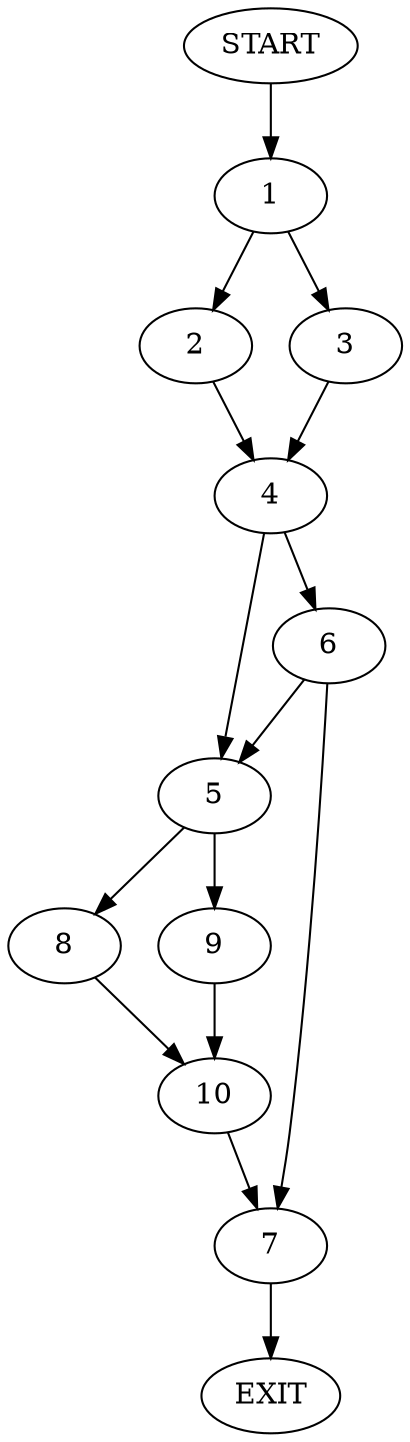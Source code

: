 digraph {
0 [label="START"]
11 [label="EXIT"]
0 -> 1
1 -> 2
1 -> 3
3 -> 4
2 -> 4
4 -> 5
4 -> 6
6 -> 5
6 -> 7
5 -> 8
5 -> 9
7 -> 11
8 -> 10
9 -> 10
10 -> 7
}
